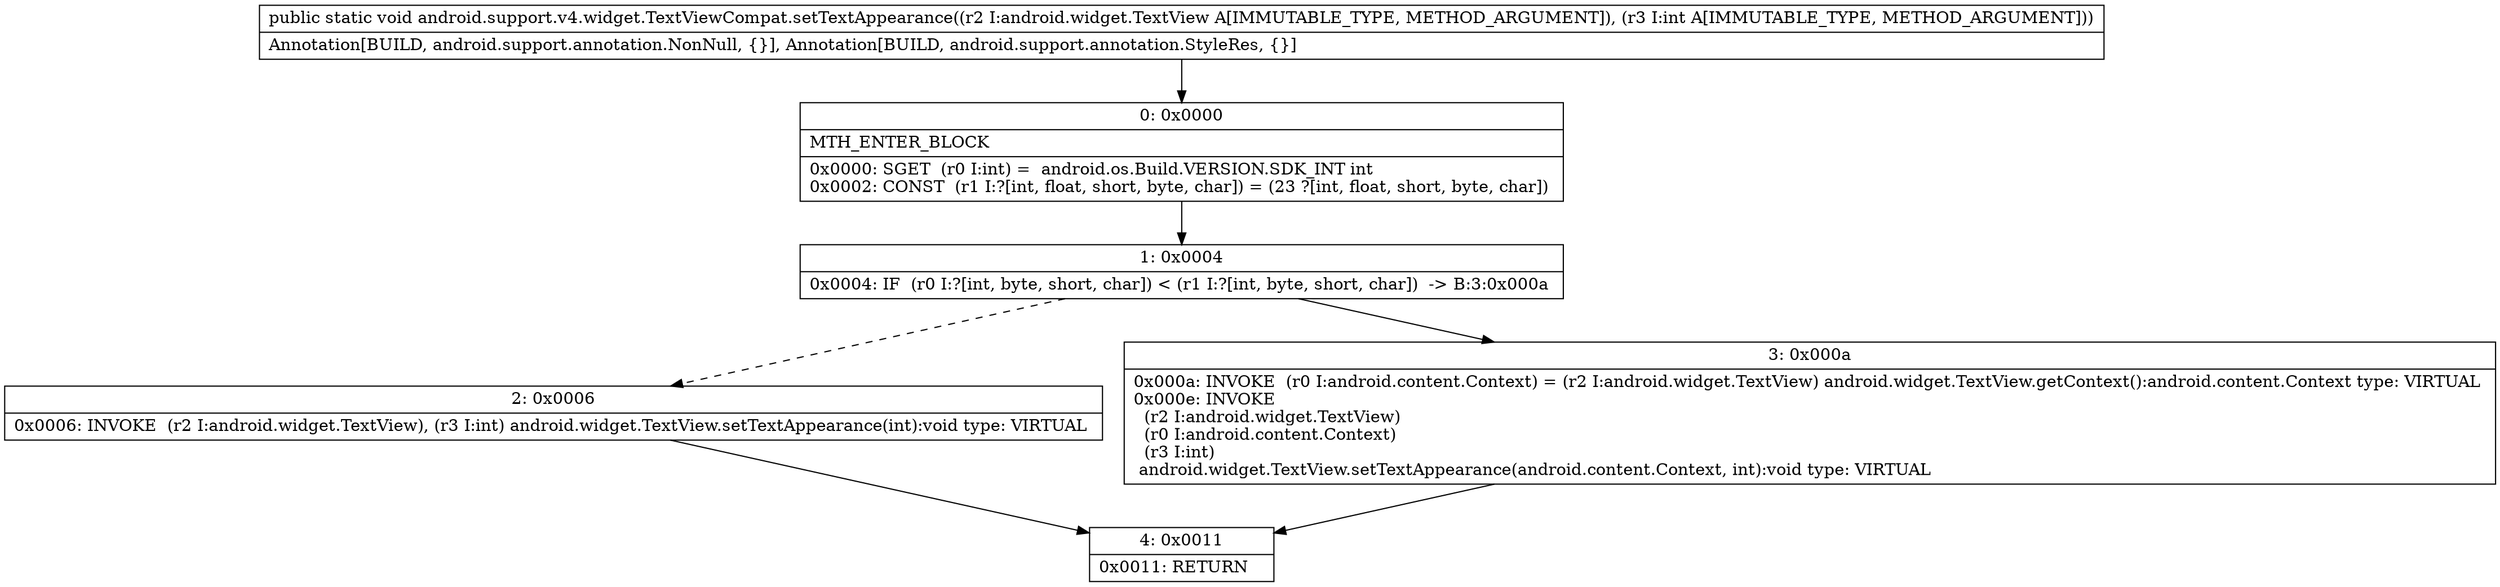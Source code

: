 digraph "CFG forandroid.support.v4.widget.TextViewCompat.setTextAppearance(Landroid\/widget\/TextView;I)V" {
Node_0 [shape=record,label="{0\:\ 0x0000|MTH_ENTER_BLOCK\l|0x0000: SGET  (r0 I:int) =  android.os.Build.VERSION.SDK_INT int \l0x0002: CONST  (r1 I:?[int, float, short, byte, char]) = (23 ?[int, float, short, byte, char]) \l}"];
Node_1 [shape=record,label="{1\:\ 0x0004|0x0004: IF  (r0 I:?[int, byte, short, char]) \< (r1 I:?[int, byte, short, char])  \-\> B:3:0x000a \l}"];
Node_2 [shape=record,label="{2\:\ 0x0006|0x0006: INVOKE  (r2 I:android.widget.TextView), (r3 I:int) android.widget.TextView.setTextAppearance(int):void type: VIRTUAL \l}"];
Node_3 [shape=record,label="{3\:\ 0x000a|0x000a: INVOKE  (r0 I:android.content.Context) = (r2 I:android.widget.TextView) android.widget.TextView.getContext():android.content.Context type: VIRTUAL \l0x000e: INVOKE  \l  (r2 I:android.widget.TextView)\l  (r0 I:android.content.Context)\l  (r3 I:int)\l android.widget.TextView.setTextAppearance(android.content.Context, int):void type: VIRTUAL \l}"];
Node_4 [shape=record,label="{4\:\ 0x0011|0x0011: RETURN   \l}"];
MethodNode[shape=record,label="{public static void android.support.v4.widget.TextViewCompat.setTextAppearance((r2 I:android.widget.TextView A[IMMUTABLE_TYPE, METHOD_ARGUMENT]), (r3 I:int A[IMMUTABLE_TYPE, METHOD_ARGUMENT]))  | Annotation[BUILD, android.support.annotation.NonNull, \{\}], Annotation[BUILD, android.support.annotation.StyleRes, \{\}]\l}"];
MethodNode -> Node_0;
Node_0 -> Node_1;
Node_1 -> Node_2[style=dashed];
Node_1 -> Node_3;
Node_2 -> Node_4;
Node_3 -> Node_4;
}

